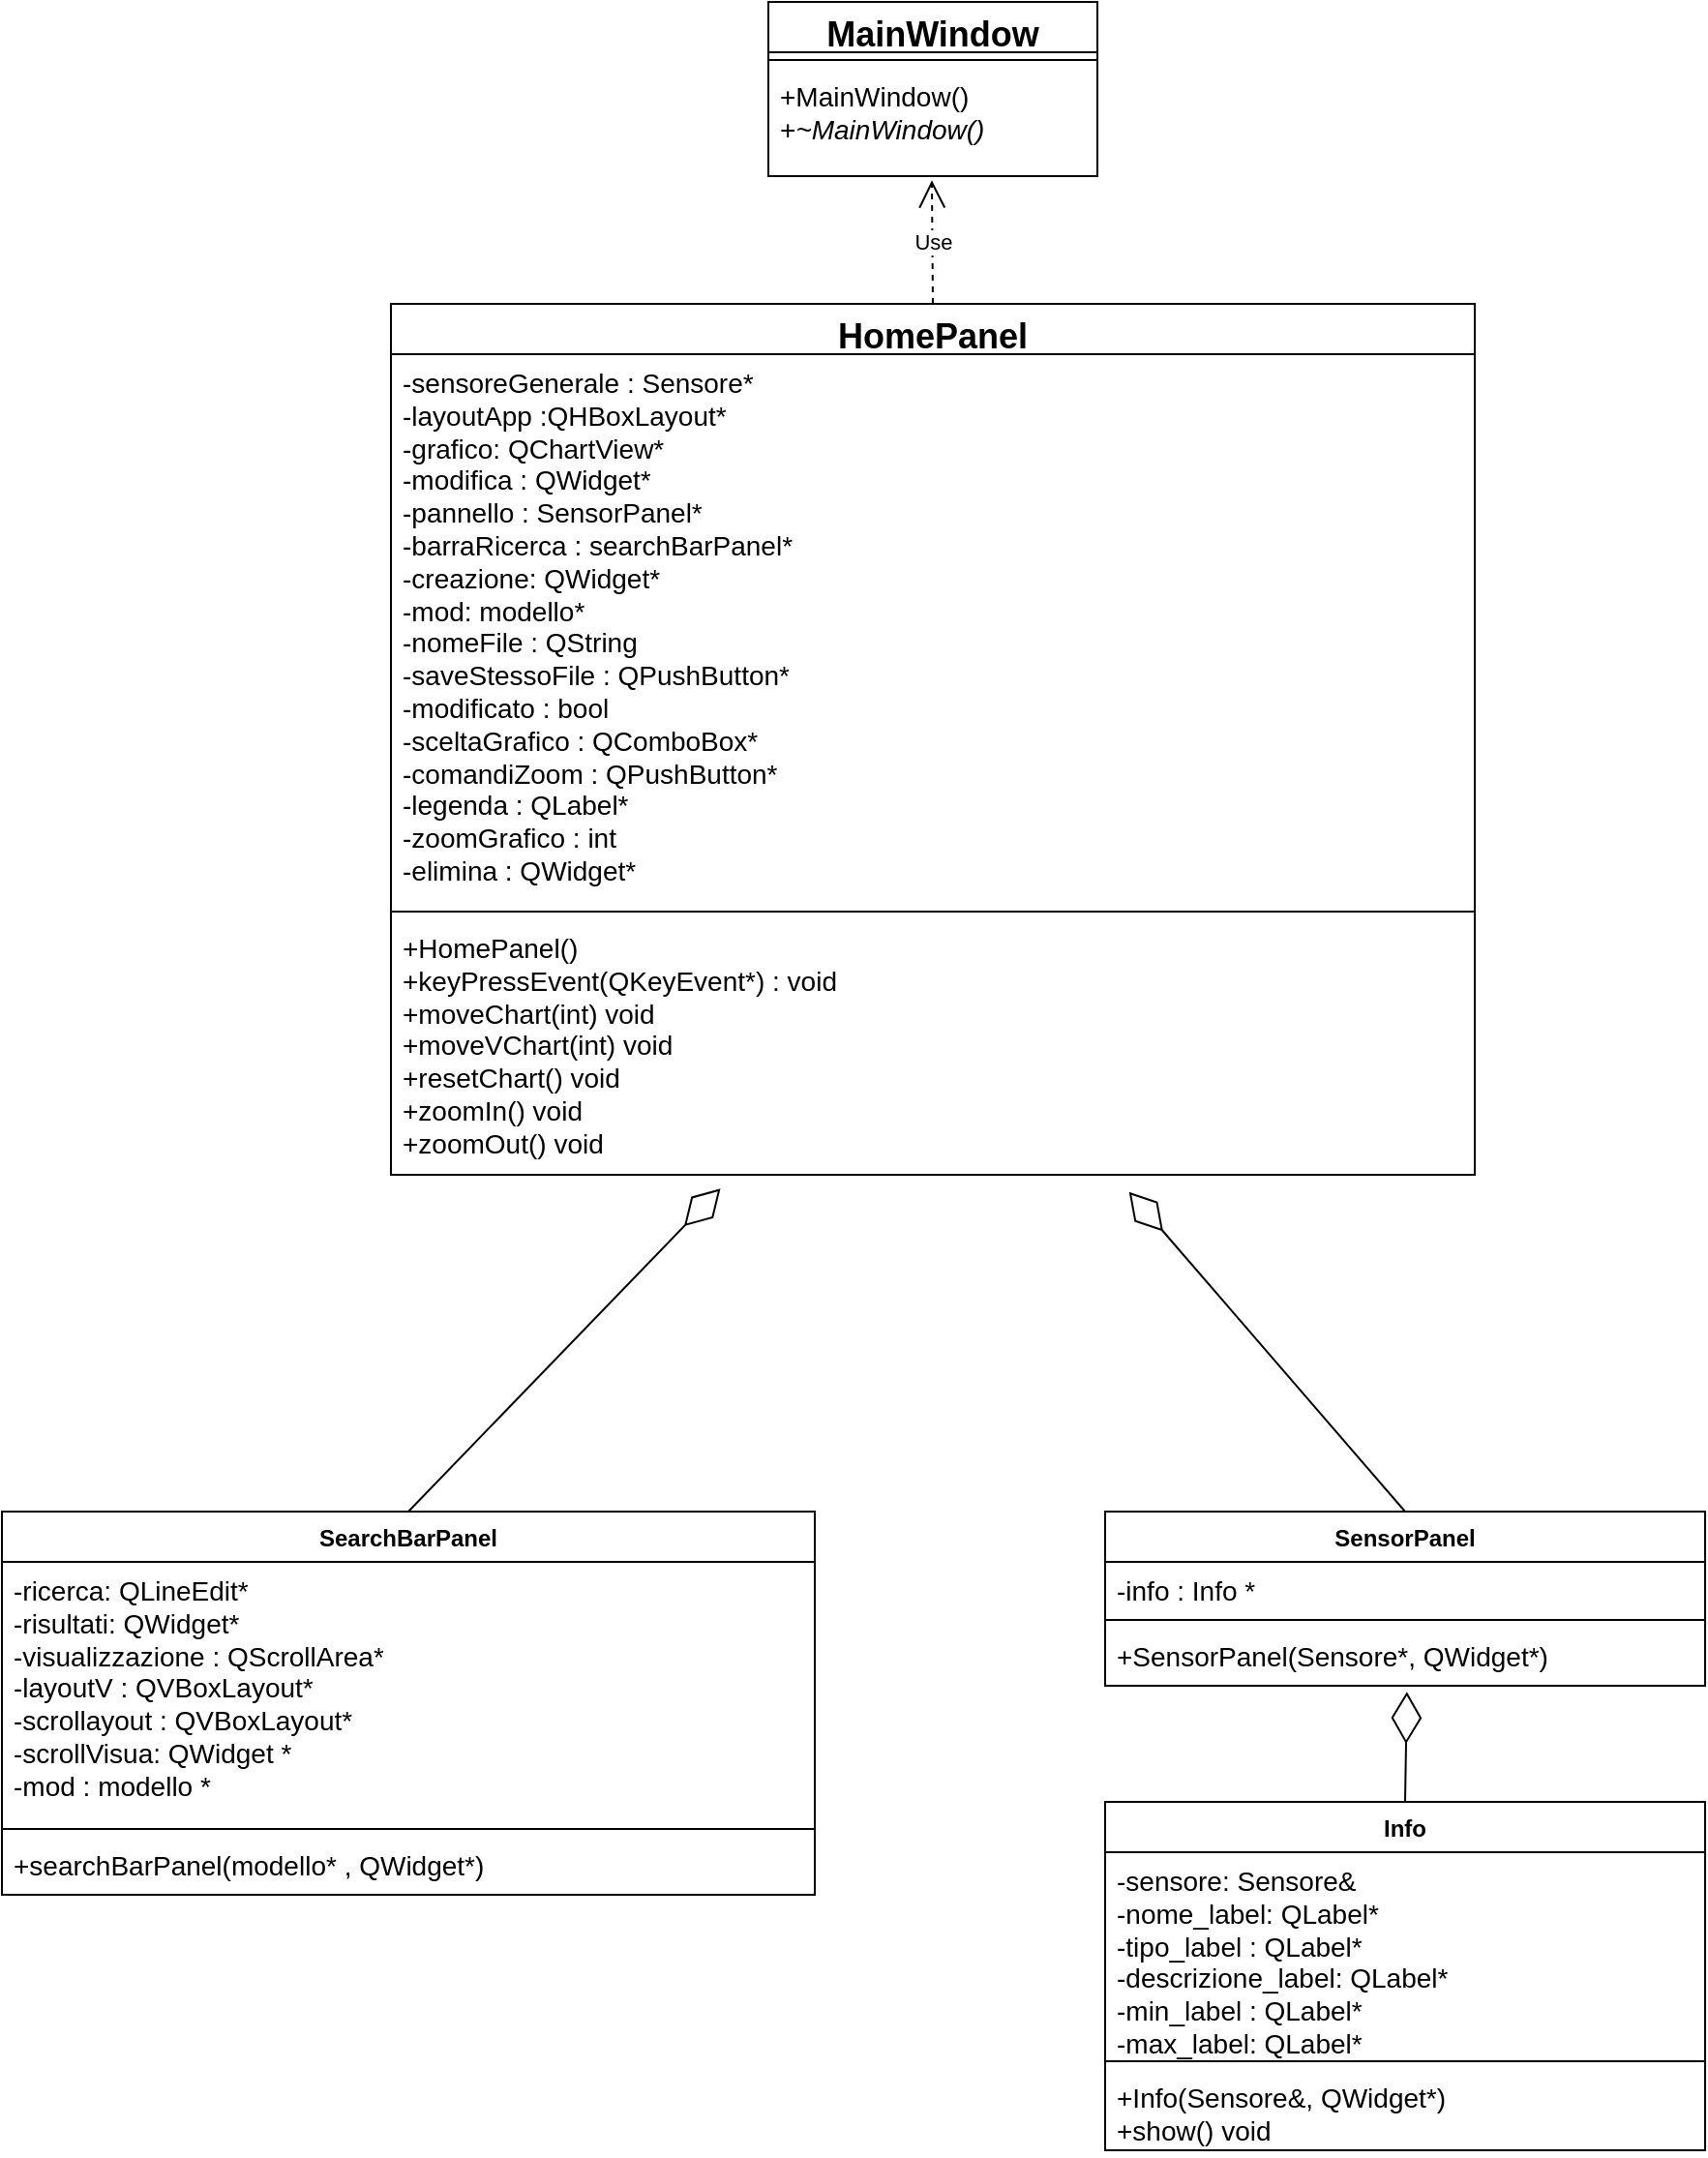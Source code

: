 <mxfile version="23.1.5" type="device">
  <diagram name="Pagina-1" id="dRhcXz8oS_HXQejQhX38">
    <mxGraphModel dx="2575" dy="2348" grid="1" gridSize="10" guides="1" tooltips="1" connect="1" arrows="1" fold="1" page="1" pageScale="1" pageWidth="1920" pageHeight="1200" math="0" shadow="0">
      <root>
        <mxCell id="0" />
        <mxCell id="1" parent="0" />
        <mxCell id="vStvGhAySzdytfDFjWN4-1" value="&lt;font style=&quot;font-size: 18px;&quot;&gt;MainWindow&lt;/font&gt;" style="swimlane;fontStyle=1;align=center;verticalAlign=top;childLayout=stackLayout;horizontal=1;startSize=26;horizontalStack=0;resizeParent=1;resizeParentMax=0;resizeLast=0;collapsible=1;marginBottom=0;whiteSpace=wrap;html=1;" vertex="1" parent="1">
          <mxGeometry x="906" y="-1180" width="170" height="90" as="geometry" />
        </mxCell>
        <mxCell id="vStvGhAySzdytfDFjWN4-2" value="" style="line;strokeWidth=1;fillColor=none;align=left;verticalAlign=middle;spacingTop=-1;spacingLeft=3;spacingRight=3;rotatable=0;labelPosition=right;points=[];portConstraint=eastwest;strokeColor=inherit;" vertex="1" parent="vStvGhAySzdytfDFjWN4-1">
          <mxGeometry y="26" width="170" height="8" as="geometry" />
        </mxCell>
        <mxCell id="vStvGhAySzdytfDFjWN4-3" value="&lt;font style=&quot;font-size: 14px;&quot;&gt;+MainWindow()&lt;br&gt;+&lt;i&gt;~MainWindow()&lt;/i&gt;&lt;/font&gt;" style="text;strokeColor=none;fillColor=none;align=left;verticalAlign=top;spacingLeft=4;spacingRight=4;overflow=hidden;rotatable=0;points=[[0,0.5],[1,0.5]];portConstraint=eastwest;whiteSpace=wrap;html=1;" vertex="1" parent="vStvGhAySzdytfDFjWN4-1">
          <mxGeometry y="34" width="170" height="56" as="geometry" />
        </mxCell>
        <mxCell id="vStvGhAySzdytfDFjWN4-4" value="SensorPanel" style="swimlane;fontStyle=1;align=center;verticalAlign=top;childLayout=stackLayout;horizontal=1;startSize=26;horizontalStack=0;resizeParent=1;resizeParentMax=0;resizeLast=0;collapsible=1;marginBottom=0;whiteSpace=wrap;html=1;" vertex="1" parent="1">
          <mxGeometry x="1080" y="-400" width="310" height="90" as="geometry" />
        </mxCell>
        <mxCell id="vStvGhAySzdytfDFjWN4-5" value="&lt;font style=&quot;font-size: 14px;&quot;&gt;-info : Info *&lt;/font&gt;" style="text;strokeColor=none;fillColor=none;align=left;verticalAlign=top;spacingLeft=4;spacingRight=4;overflow=hidden;rotatable=0;points=[[0,0.5],[1,0.5]];portConstraint=eastwest;whiteSpace=wrap;html=1;" vertex="1" parent="vStvGhAySzdytfDFjWN4-4">
          <mxGeometry y="26" width="310" height="26" as="geometry" />
        </mxCell>
        <mxCell id="vStvGhAySzdytfDFjWN4-6" value="" style="line;strokeWidth=1;fillColor=none;align=left;verticalAlign=middle;spacingTop=-1;spacingLeft=3;spacingRight=3;rotatable=0;labelPosition=right;points=[];portConstraint=eastwest;strokeColor=inherit;" vertex="1" parent="vStvGhAySzdytfDFjWN4-4">
          <mxGeometry y="52" width="310" height="8" as="geometry" />
        </mxCell>
        <mxCell id="vStvGhAySzdytfDFjWN4-7" value="&lt;font style=&quot;font-size: 14px;&quot;&gt;+SensorPanel(Sensore*, QWidget*)&lt;/font&gt;" style="text;strokeColor=none;fillColor=none;align=left;verticalAlign=top;spacingLeft=4;spacingRight=4;overflow=hidden;rotatable=0;points=[[0,0.5],[1,0.5]];portConstraint=eastwest;whiteSpace=wrap;html=1;" vertex="1" parent="vStvGhAySzdytfDFjWN4-4">
          <mxGeometry y="60" width="310" height="30" as="geometry" />
        </mxCell>
        <mxCell id="vStvGhAySzdytfDFjWN4-8" value="SearchBarPanel" style="swimlane;fontStyle=1;align=center;verticalAlign=top;childLayout=stackLayout;horizontal=1;startSize=26;horizontalStack=0;resizeParent=1;resizeParentMax=0;resizeLast=0;collapsible=1;marginBottom=0;whiteSpace=wrap;html=1;" vertex="1" parent="1">
          <mxGeometry x="510" y="-400" width="420" height="198" as="geometry" />
        </mxCell>
        <mxCell id="vStvGhAySzdytfDFjWN4-9" value="&lt;div&gt;&lt;font style=&quot;font-size: 14px;&quot;&gt;&lt;span style=&quot;background-color: initial;&quot;&gt;-ricerca: QLineEdit*&lt;/span&gt;&lt;br&gt;&lt;/font&gt;&lt;/div&gt;&lt;div&gt;&lt;font style=&quot;font-size: 14px;&quot;&gt;-risultati: QWidget*&lt;/font&gt;&lt;/div&gt;&lt;div&gt;&lt;font style=&quot;font-size: 14px;&quot;&gt;-visualizzazione : QScrollArea*&lt;/font&gt;&lt;/div&gt;&lt;div&gt;&lt;font style=&quot;font-size: 14px;&quot;&gt;-layoutV : QVBoxLayout*&lt;/font&gt;&lt;/div&gt;&lt;div&gt;&lt;font style=&quot;font-size: 14px;&quot;&gt;-scrollayout : QVBoxLayout*&lt;/font&gt;&lt;/div&gt;&lt;div&gt;&lt;font style=&quot;font-size: 14px;&quot;&gt;-scrollVisua: QWidget *&lt;/font&gt;&lt;/div&gt;&lt;div&gt;&lt;font style=&quot;font-size: 14px;&quot;&gt;-mod : modello *&lt;/font&gt;&lt;/div&gt;" style="text;strokeColor=none;fillColor=none;align=left;verticalAlign=top;spacingLeft=4;spacingRight=4;overflow=hidden;rotatable=0;points=[[0,0.5],[1,0.5]];portConstraint=eastwest;whiteSpace=wrap;html=1;" vertex="1" parent="vStvGhAySzdytfDFjWN4-8">
          <mxGeometry y="26" width="420" height="134" as="geometry" />
        </mxCell>
        <mxCell id="vStvGhAySzdytfDFjWN4-10" value="" style="line;strokeWidth=1;fillColor=none;align=left;verticalAlign=middle;spacingTop=-1;spacingLeft=3;spacingRight=3;rotatable=0;labelPosition=right;points=[];portConstraint=eastwest;strokeColor=inherit;" vertex="1" parent="vStvGhAySzdytfDFjWN4-8">
          <mxGeometry y="160" width="420" height="8" as="geometry" />
        </mxCell>
        <mxCell id="vStvGhAySzdytfDFjWN4-11" value="&lt;div&gt;&lt;font style=&quot;font-size: 14px;&quot;&gt;+searchBarPanel(modello* , QWidget*)&lt;/font&gt;&lt;/div&gt;" style="text;strokeColor=none;fillColor=none;align=left;verticalAlign=top;spacingLeft=4;spacingRight=4;overflow=hidden;rotatable=0;points=[[0,0.5],[1,0.5]];portConstraint=eastwest;whiteSpace=wrap;html=1;" vertex="1" parent="vStvGhAySzdytfDFjWN4-8">
          <mxGeometry y="168" width="420" height="30" as="geometry" />
        </mxCell>
        <mxCell id="vStvGhAySzdytfDFjWN4-12" value="Info" style="swimlane;fontStyle=1;align=center;verticalAlign=top;childLayout=stackLayout;horizontal=1;startSize=26;horizontalStack=0;resizeParent=1;resizeParentMax=0;resizeLast=0;collapsible=1;marginBottom=0;whiteSpace=wrap;html=1;" vertex="1" parent="1">
          <mxGeometry x="1080" y="-250" width="310" height="180" as="geometry" />
        </mxCell>
        <mxCell id="vStvGhAySzdytfDFjWN4-13" value="&lt;div&gt;&lt;font style=&quot;font-size: 14px;&quot;&gt;-sensore: Sensore&amp;amp;&lt;/font&gt;&lt;/div&gt;&lt;div&gt;&lt;font style=&quot;font-size: 14px;&quot;&gt;-nome_label: QLabel*&lt;/font&gt;&lt;/div&gt;&lt;div&gt;&lt;font style=&quot;font-size: 14px;&quot;&gt;-tipo_label : QLabel*&lt;/font&gt;&lt;/div&gt;&lt;div&gt;&lt;font style=&quot;font-size: 14px;&quot;&gt;-descrizione_label: QLabel*&lt;/font&gt;&lt;/div&gt;&lt;div&gt;&lt;font style=&quot;font-size: 14px;&quot;&gt;-min_label : QLabel*&lt;/font&gt;&lt;/div&gt;&lt;div&gt;&lt;span style=&quot;background-color: initial;&quot;&gt;&lt;font style=&quot;font-size: 14px;&quot;&gt;-max_label: QLabel*&lt;/font&gt;&lt;/span&gt;&lt;/div&gt;" style="text;strokeColor=none;fillColor=none;align=left;verticalAlign=top;spacingLeft=4;spacingRight=4;overflow=hidden;rotatable=0;points=[[0,0.5],[1,0.5]];portConstraint=eastwest;whiteSpace=wrap;html=1;" vertex="1" parent="vStvGhAySzdytfDFjWN4-12">
          <mxGeometry y="26" width="310" height="104" as="geometry" />
        </mxCell>
        <mxCell id="vStvGhAySzdytfDFjWN4-14" value="" style="line;strokeWidth=1;fillColor=none;align=left;verticalAlign=middle;spacingTop=-1;spacingLeft=3;spacingRight=3;rotatable=0;labelPosition=right;points=[];portConstraint=eastwest;strokeColor=inherit;" vertex="1" parent="vStvGhAySzdytfDFjWN4-12">
          <mxGeometry y="130" width="310" height="8" as="geometry" />
        </mxCell>
        <mxCell id="vStvGhAySzdytfDFjWN4-15" value="&lt;div&gt;&lt;font style=&quot;font-size: 14px;&quot;&gt;+Info(Sensore&amp;amp;, QWidget*)&lt;span style=&quot;background-color: initial;&quot;&gt;&amp;nbsp;&lt;/span&gt;&lt;/font&gt;&lt;/div&gt;&lt;div&gt;&lt;span style=&quot;background-color: initial;&quot;&gt;&lt;font style=&quot;font-size: 14px;&quot;&gt;+show() void&lt;/font&gt;&lt;/span&gt;&lt;/div&gt;" style="text;strokeColor=none;fillColor=none;align=left;verticalAlign=top;spacingLeft=4;spacingRight=4;overflow=hidden;rotatable=0;points=[[0,0.5],[1,0.5]];portConstraint=eastwest;whiteSpace=wrap;html=1;" vertex="1" parent="vStvGhAySzdytfDFjWN4-12">
          <mxGeometry y="138" width="310" height="42" as="geometry" />
        </mxCell>
        <mxCell id="vStvGhAySzdytfDFjWN4-16" value="&lt;font style=&quot;font-size: 18px;&quot;&gt;HomePanel&lt;/font&gt;" style="swimlane;fontStyle=1;align=center;verticalAlign=top;childLayout=stackLayout;horizontal=1;startSize=26;horizontalStack=0;resizeParent=1;resizeParentMax=0;resizeLast=0;collapsible=1;marginBottom=0;whiteSpace=wrap;html=1;" vertex="1" parent="1">
          <mxGeometry x="711" y="-1024" width="560" height="450" as="geometry" />
        </mxCell>
        <mxCell id="vStvGhAySzdytfDFjWN4-17" value="&lt;div&gt;&lt;font style=&quot;font-size: 14px;&quot;&gt;-sensoreGenerale : Sensore*&lt;/font&gt;&lt;/div&gt;&lt;div&gt;&lt;font style=&quot;font-size: 14px;&quot;&gt;-layoutApp :QHBoxLayout*&lt;/font&gt;&lt;/div&gt;&lt;div&gt;&lt;font style=&quot;font-size: 14px;&quot;&gt;-grafico: QChartView*&lt;/font&gt;&lt;/div&gt;&lt;div&gt;&lt;font style=&quot;font-size: 14px;&quot;&gt;-modifica : QWidget*&lt;/font&gt;&lt;/div&gt;&lt;div&gt;&lt;font style=&quot;font-size: 14px;&quot;&gt;-pannello : SensorPanel*&lt;/font&gt;&lt;/div&gt;&lt;div&gt;&lt;font style=&quot;font-size: 14px;&quot;&gt;-barraRicerca : searchBarPanel*&lt;/font&gt;&lt;/div&gt;&lt;div&gt;&lt;font style=&quot;font-size: 14px;&quot;&gt;-creazione: QWidget*&lt;/font&gt;&lt;/div&gt;&lt;div&gt;&lt;font style=&quot;font-size: 14px;&quot;&gt;-mod: modello*&lt;/font&gt;&lt;/div&gt;&lt;div&gt;&lt;font style=&quot;font-size: 14px;&quot;&gt;-nomeFile : QString&lt;/font&gt;&lt;/div&gt;&lt;div&gt;&lt;font style=&quot;font-size: 14px;&quot;&gt;-saveStessoFile : QPushButton*&lt;/font&gt;&lt;/div&gt;&lt;div&gt;&lt;font style=&quot;font-size: 14px;&quot;&gt;-modificato : bool&lt;/font&gt;&lt;/div&gt;&lt;div&gt;&lt;font style=&quot;font-size: 14px;&quot;&gt;-sceltaGrafico : QComboBox*&lt;/font&gt;&lt;/div&gt;&lt;div&gt;&lt;font style=&quot;font-size: 14px;&quot;&gt;-comandiZoom : QPushButton*&lt;/font&gt;&lt;/div&gt;&lt;div&gt;&lt;font style=&quot;font-size: 14px;&quot;&gt;-legenda : QLabel*&lt;/font&gt;&lt;/div&gt;&lt;div&gt;&lt;font style=&quot;font-size: 14px;&quot;&gt;-zoomGrafico : int&lt;/font&gt;&lt;/div&gt;&lt;div&gt;&lt;font style=&quot;font-size: 14px;&quot;&gt;-elimina : QWidget*&lt;/font&gt;&lt;/div&gt;" style="text;strokeColor=none;fillColor=none;align=left;verticalAlign=top;spacingLeft=4;spacingRight=4;overflow=hidden;rotatable=0;points=[[0,0.5],[1,0.5]];portConstraint=eastwest;whiteSpace=wrap;html=1;" vertex="1" parent="vStvGhAySzdytfDFjWN4-16">
          <mxGeometry y="26" width="560" height="284" as="geometry" />
        </mxCell>
        <mxCell id="vStvGhAySzdytfDFjWN4-18" value="" style="line;strokeWidth=1;fillColor=none;align=left;verticalAlign=middle;spacingTop=-1;spacingLeft=3;spacingRight=3;rotatable=0;labelPosition=right;points=[];portConstraint=eastwest;strokeColor=inherit;" vertex="1" parent="vStvGhAySzdytfDFjWN4-16">
          <mxGeometry y="310" width="560" height="8" as="geometry" />
        </mxCell>
        <mxCell id="vStvGhAySzdytfDFjWN4-19" value="&lt;font style=&quot;font-size: 14px;&quot;&gt;+HomePanel()&lt;br&gt;&lt;/font&gt;&lt;div&gt;&lt;font style=&quot;font-size: 14px;&quot;&gt;+keyPressEvent(QKeyEvent*) : void&lt;/font&gt;&lt;/div&gt;&lt;div&gt;&lt;font style=&quot;font-size: 14px;&quot;&gt;+moveChart(int) void&lt;/font&gt;&lt;/div&gt;&lt;div&gt;&lt;font style=&quot;font-size: 14px;&quot;&gt;+moveVChart(int) void&lt;/font&gt;&lt;/div&gt;&lt;div&gt;&lt;font style=&quot;font-size: 14px;&quot;&gt;+resetChart() void&lt;/font&gt;&lt;/div&gt;&lt;div&gt;&lt;font style=&quot;font-size: 14px;&quot;&gt;+zoomIn() void&lt;/font&gt;&lt;/div&gt;&lt;div&gt;&lt;font style=&quot;font-size: 14px;&quot;&gt;+zoomOut() void&lt;/font&gt;&lt;/div&gt;" style="text;strokeColor=none;fillColor=none;align=left;verticalAlign=top;spacingLeft=4;spacingRight=4;overflow=hidden;rotatable=0;points=[[0,0.5],[1,0.5]];portConstraint=eastwest;whiteSpace=wrap;html=1;" vertex="1" parent="vStvGhAySzdytfDFjWN4-16">
          <mxGeometry y="318" width="560" height="132" as="geometry" />
        </mxCell>
        <mxCell id="vStvGhAySzdytfDFjWN4-20" value="" style="endArrow=diamondThin;endFill=0;endSize=24;html=1;rounded=0;entryX=0.304;entryY=1.054;entryDx=0;entryDy=0;entryPerimeter=0;exitX=0.5;exitY=0;exitDx=0;exitDy=0;" edge="1" parent="1" source="vStvGhAySzdytfDFjWN4-8" target="vStvGhAySzdytfDFjWN4-19">
          <mxGeometry width="160" relative="1" as="geometry">
            <mxPoint x="790" y="-650" as="sourcePoint" />
            <mxPoint x="950" y="-650" as="targetPoint" />
          </mxGeometry>
        </mxCell>
        <mxCell id="vStvGhAySzdytfDFjWN4-21" value="" style="endArrow=diamondThin;endFill=0;endSize=24;html=1;rounded=0;entryX=0.681;entryY=1.067;entryDx=0;entryDy=0;entryPerimeter=0;exitX=0.5;exitY=0;exitDx=0;exitDy=0;" edge="1" parent="1" source="vStvGhAySzdytfDFjWN4-4" target="vStvGhAySzdytfDFjWN4-19">
          <mxGeometry width="160" relative="1" as="geometry">
            <mxPoint x="730" y="-390" as="sourcePoint" />
            <mxPoint x="891" y="-557" as="targetPoint" />
          </mxGeometry>
        </mxCell>
        <mxCell id="vStvGhAySzdytfDFjWN4-22" value="" style="endArrow=diamondThin;endFill=0;endSize=24;html=1;rounded=0;entryX=0.503;entryY=1.103;entryDx=0;entryDy=0;entryPerimeter=0;exitX=0.5;exitY=0;exitDx=0;exitDy=0;" edge="1" parent="1" source="vStvGhAySzdytfDFjWN4-12" target="vStvGhAySzdytfDFjWN4-7">
          <mxGeometry width="160" relative="1" as="geometry">
            <mxPoint x="740" y="-380" as="sourcePoint" />
            <mxPoint x="901" y="-547" as="targetPoint" />
          </mxGeometry>
        </mxCell>
        <mxCell id="vStvGhAySzdytfDFjWN4-23" value="Use" style="endArrow=open;endSize=12;dashed=1;html=1;rounded=0;entryX=0.497;entryY=1.039;entryDx=0;entryDy=0;entryPerimeter=0;exitX=0.5;exitY=0;exitDx=0;exitDy=0;" edge="1" parent="1" source="vStvGhAySzdytfDFjWN4-16" target="vStvGhAySzdytfDFjWN4-3">
          <mxGeometry width="160" relative="1" as="geometry">
            <mxPoint x="790" y="-650" as="sourcePoint" />
            <mxPoint x="950" y="-650" as="targetPoint" />
          </mxGeometry>
        </mxCell>
      </root>
    </mxGraphModel>
  </diagram>
</mxfile>
